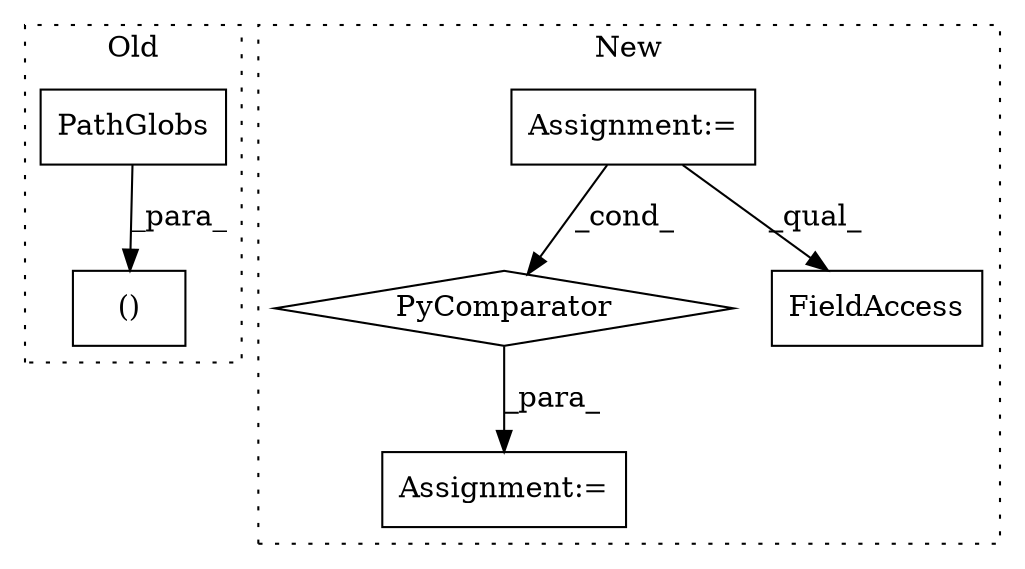 digraph G {
subgraph cluster0 {
1 [label="PathGlobs" a="32" s="2785,2813" l="10,1" shape="box"];
3 [label="()" a="106" s="2984" l="122" shape="box"];
label = "Old";
style="dotted";
}
subgraph cluster1 {
2 [label="PyComparator" a="113" s="2234" l="30" shape="diamond"];
4 [label="Assignment:=" a="7" s="2234" l="30" shape="box"];
5 [label="FieldAccess" a="22" s="2074" l="6" shape="box"];
6 [label="Assignment:=" a="7" s="2060" l="1" shape="box"];
label = "New";
style="dotted";
}
1 -> 3 [label="_para_"];
2 -> 6 [label="_para_"];
4 -> 5 [label="_qual_"];
4 -> 2 [label="_cond_"];
}